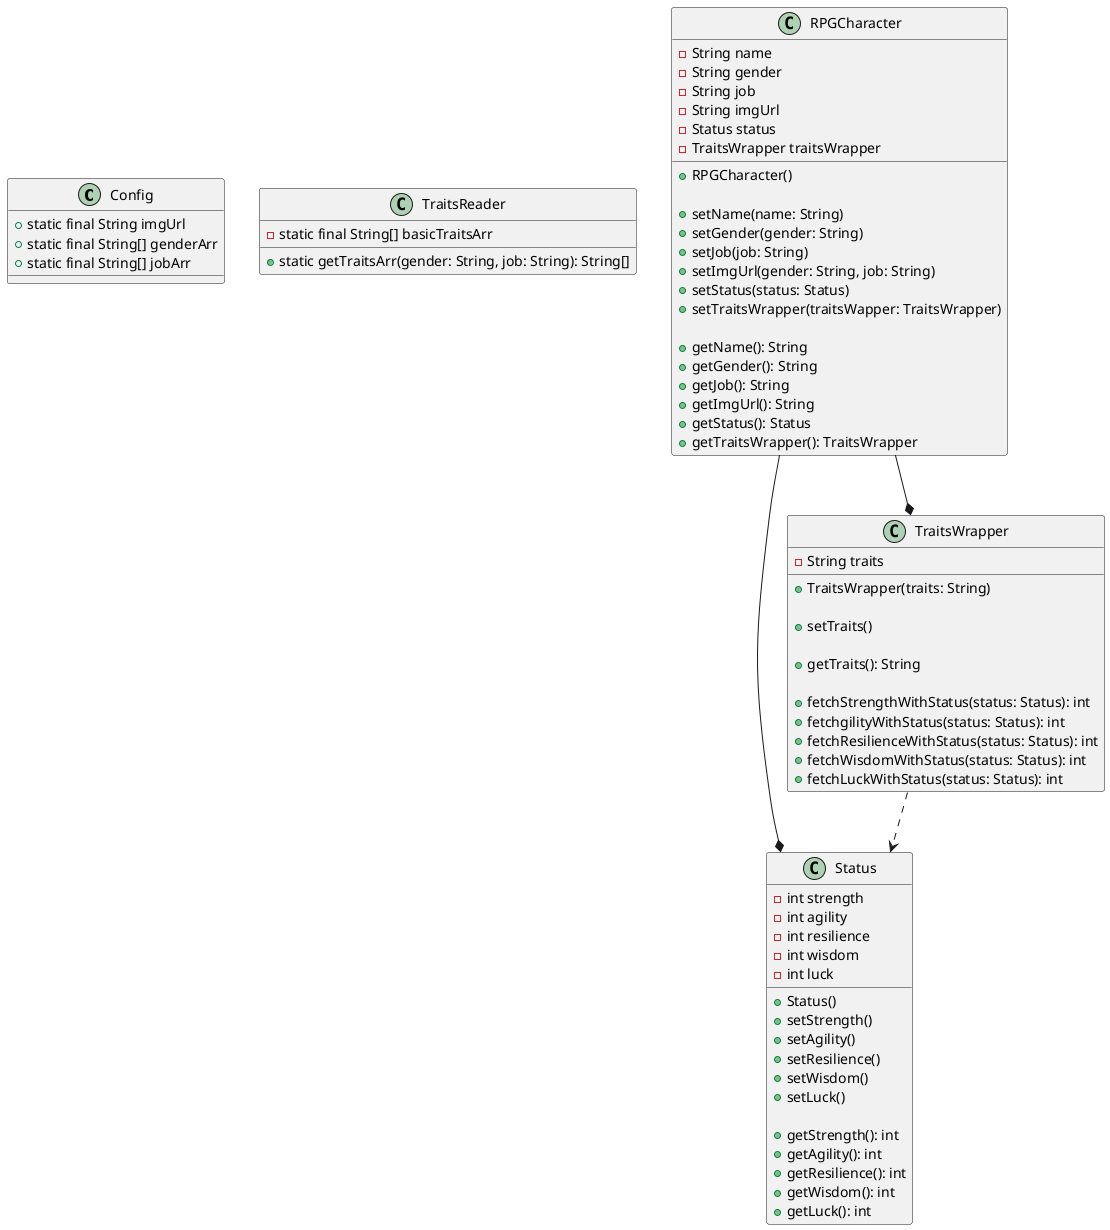 @startuml
'--------MVVM(Model, View, ModelView)パターン--------
'------------Modelの設計----------------

class Config{
    + static final String imgUrl
    + static final String[] genderArr
    + static final String[] jobArr
}

class TraitsReader{
    - static final String[] basicTraitsArr

    + static getTraitsArr(gender: String, job: String): String[]
}

class Status{
    - int strength
    - int agility
    - int resilience
    - int wisdom
    - int luck

    + Status()
    + setStrength()
    + setAgility()
    + setResilience()
    + setWisdom()
    + setLuck()

    + getStrength(): int
    + getAgility(): int
    + getResilience(): int
    + getWisdom(): int
    + getLuck(): int
}

class TraitsWrapper{
    - String traits

    + TraitsWrapper(traits: String)

    + setTraits()

    + getTraits(): String

    + fetchStrengthWithStatus(status: Status): int
    + fetchgilityWithStatus(status: Status): int
    + fetchResilienceWithStatus(status: Status): int
    + fetchWisdomWithStatus(status: Status): int
    + fetchLuckWithStatus(status: Status): int
}

class RPGCharacter{
    - String name
    - String gender
    - String job
    - String imgUrl
    - Status status
    - TraitsWrapper traitsWrapper

    + RPGCharacter()

    + setName(name: String)
    + setGender(gender: String)
    + setJob(job: String)
    + setImgUrl(gender: String, job: String)
    + setStatus(status: Status)
    + setTraitsWrapper(traitsWapper: TraitsWrapper)

    + getName(): String
    + getGender(): String
    + getJob(): String
    + getImgUrl(): String
    + getStatus(): Status
    + getTraitsWrapper(): TraitsWrapper
}

'------------ViewModelの設計----------------
'Vueは書いていない、VueはViewModelそのもの


'------------各クラスの関係----------------
'依存関係
TraitsWrapper ..> Status
'コンポジション
RPGCharacter --* TraitsWrapper
RPGCharacter --* Status


@enduml